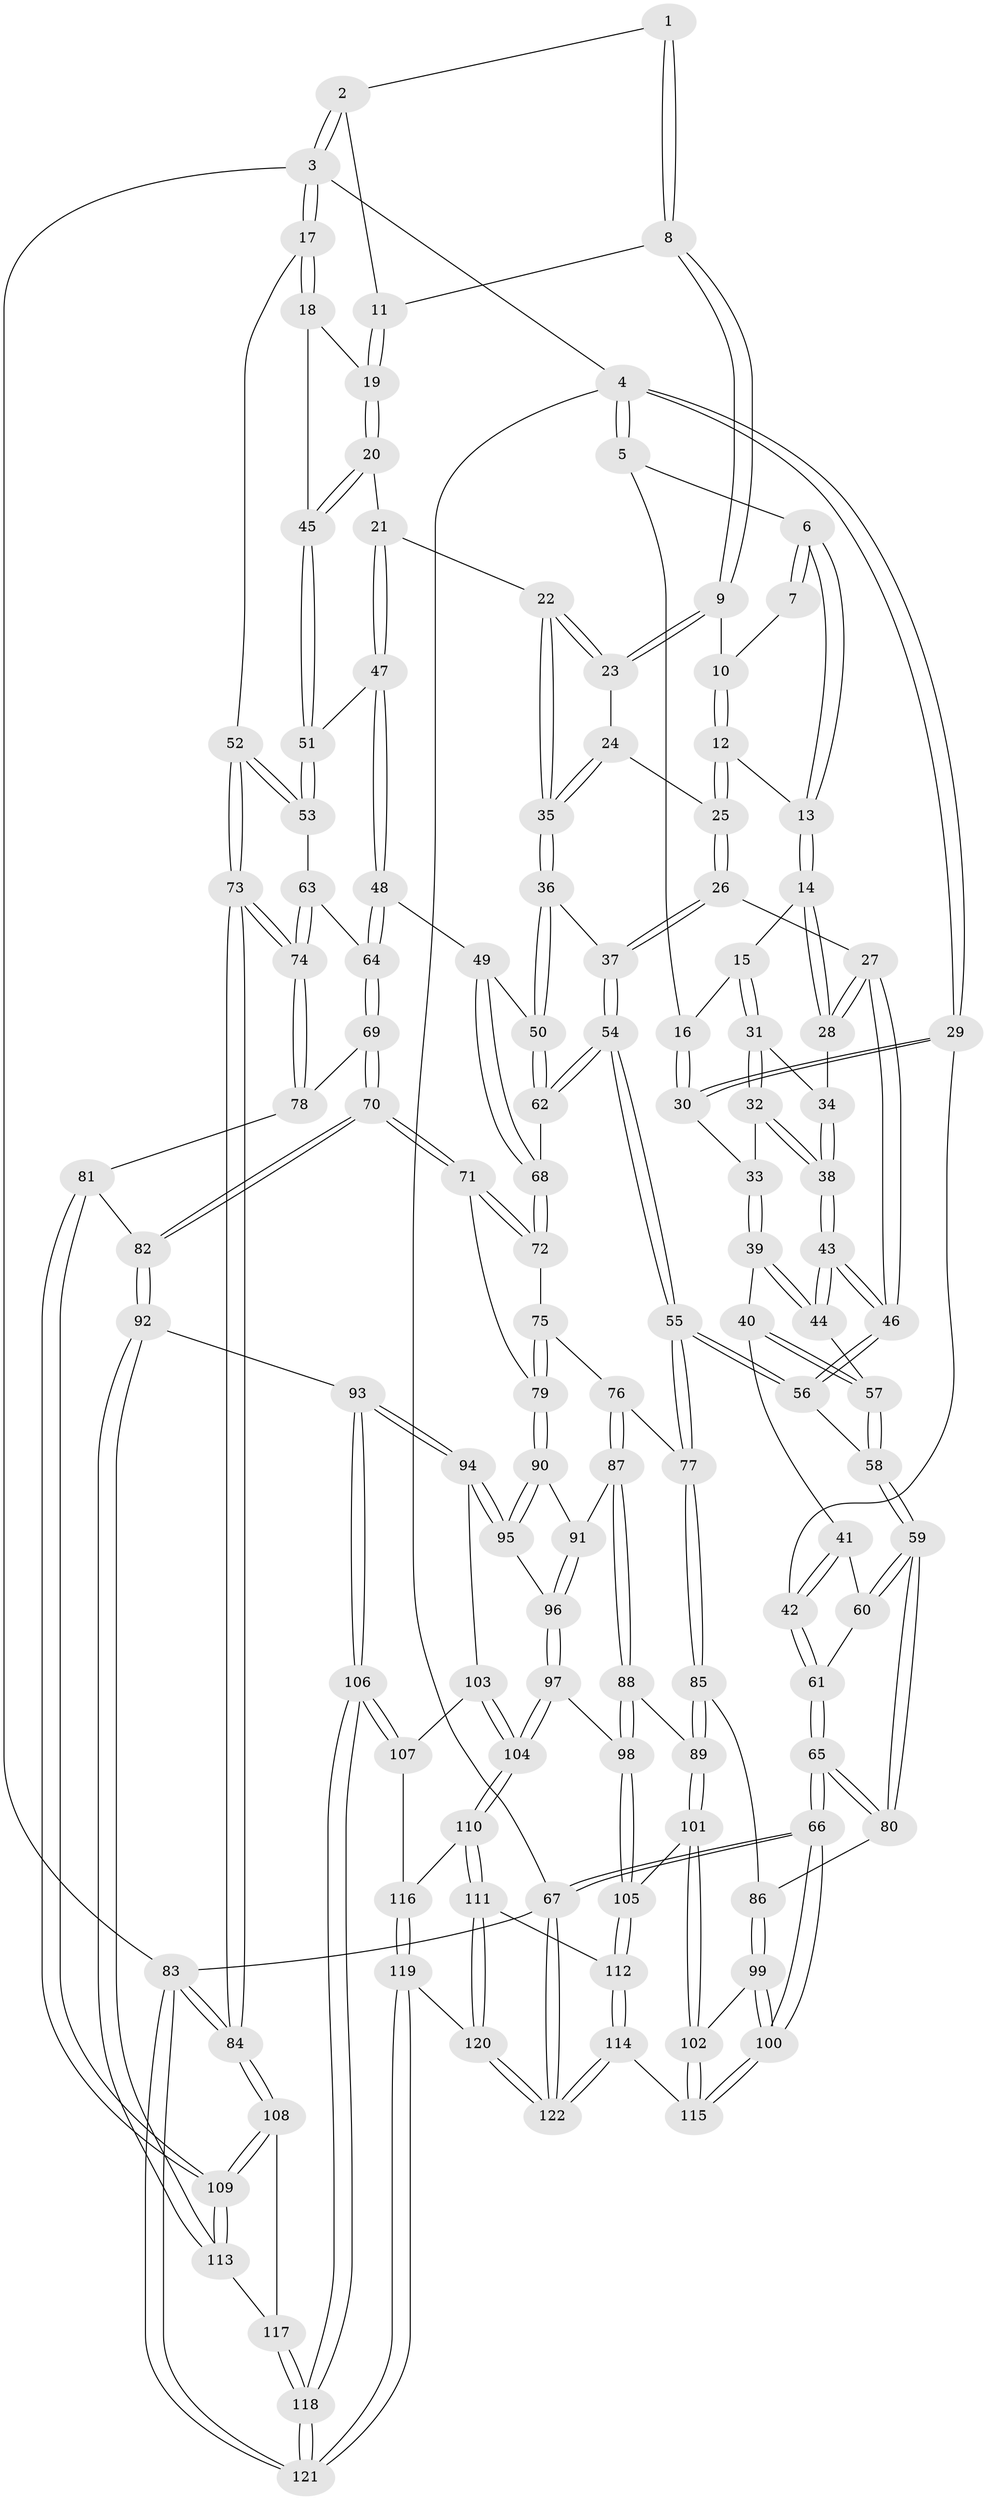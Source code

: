 // Generated by graph-tools (version 1.1) at 2025/38/03/09/25 02:38:43]
// undirected, 122 vertices, 302 edges
graph export_dot {
graph [start="1"]
  node [color=gray90,style=filled];
  1 [pos="+0.6312060244351807+0"];
  2 [pos="+0.820567978358493+0"];
  3 [pos="+1+0"];
  4 [pos="+0+0"];
  5 [pos="+0.27793825174958287+0"];
  6 [pos="+0.30874134469356473+0"];
  7 [pos="+0.5278759854113981+0"];
  8 [pos="+0.6431302952761636+0.10074444656180347"];
  9 [pos="+0.6130512133703052+0.12000822500134756"];
  10 [pos="+0.5560741209012517+0.020775139606912154"];
  11 [pos="+0.7616578683776626+0.05105549895058274"];
  12 [pos="+0.4470684150588161+0.13068873098739"];
  13 [pos="+0.38300955928986136+0.09495291289776449"];
  14 [pos="+0.3448402986936024+0.14369772280452425"];
  15 [pos="+0.3346156256519522+0.15337496096612482"];
  16 [pos="+0.17209389962740765+0.12773891170349422"];
  17 [pos="+1+0"];
  18 [pos="+1+0.16847070217631013"];
  19 [pos="+0.7851634513732514+0.10398572719711938"];
  20 [pos="+0.744341330305604+0.25245573598556464"];
  21 [pos="+0.7376654938759792+0.2557587113258737"];
  22 [pos="+0.7036829589850248+0.252974364302805"];
  23 [pos="+0.6071951292638536+0.13818132882135029"];
  24 [pos="+0.5549079163728425+0.16312810949207518"];
  25 [pos="+0.4907838113772397+0.17707217134012515"];
  26 [pos="+0.4668229768752641+0.2938107729883538"];
  27 [pos="+0.45092857628938854+0.2983250400504186"];
  28 [pos="+0.4328255166423347+0.28758808939902464"];
  29 [pos="+0+0.11505772308816904"];
  30 [pos="+0.15349069924305297+0.15050332272566624"];
  31 [pos="+0.3214162875061244+0.18933287350778474"];
  32 [pos="+0.24785310482956555+0.24541174022585371"];
  33 [pos="+0.1796281859680742+0.22152104176049306"];
  34 [pos="+0.35588701219934+0.25631319784373185"];
  35 [pos="+0.6059512303039544+0.31820401602273835"];
  36 [pos="+0.5710250569093661+0.35403354989625835"];
  37 [pos="+0.5504544115869116+0.35056169207659976"];
  38 [pos="+0.28129326113296993+0.31540133002592347"];
  39 [pos="+0.14490744238746575+0.2851843493026637"];
  40 [pos="+0.0957616227089475+0.3281481155921766"];
  41 [pos="+0.04889968939004411+0.32040186157620676"];
  42 [pos="+0+0.1717249148404342"];
  43 [pos="+0.28497489708080087+0.38065690912674616"];
  44 [pos="+0.2699330259724434+0.37460433672206617"];
  45 [pos="+0.8921682814647667+0.28109681300419487"];
  46 [pos="+0.3145639847893961+0.43614407981323605"];
  47 [pos="+0.7443642410704965+0.37094479984626993"];
  48 [pos="+0.6990719052874833+0.4800587786379535"];
  49 [pos="+0.66993933765572+0.47957663083542246"];
  50 [pos="+0.5904374759327333+0.3857910594704265"];
  51 [pos="+0.9042626864653092+0.3976561385785313"];
  52 [pos="+1+0.4620623709802663"];
  53 [pos="+0.9052078187368366+0.40020271460044965"];
  54 [pos="+0.39392066830169553+0.5528325450325682"];
  55 [pos="+0.380271990399813+0.5578057834750731"];
  56 [pos="+0.31049702069276885+0.5105086540079533"];
  57 [pos="+0.11212565431455734+0.35678072807466005"];
  58 [pos="+0.15651831186674464+0.5530532110713228"];
  59 [pos="+0.11525515492857602+0.5830874043613324"];
  60 [pos="+0.04106697081809036+0.4193333262007514"];
  61 [pos="+0+0.4314471504404016"];
  62 [pos="+0.483316956006729+0.5466595512867948"];
  63 [pos="+0.8526449066723699+0.4989455714599973"];
  64 [pos="+0.7947630442554265+0.5381087594978838"];
  65 [pos="+0+0.6860926213214539"];
  66 [pos="+0+1"];
  67 [pos="+0+1"];
  68 [pos="+0.5952405786991971+0.5555622557053356"];
  69 [pos="+0.7968093839880159+0.5760803473427609"];
  70 [pos="+0.73323767398591+0.6937879728412633"];
  71 [pos="+0.6220200601502321+0.658475108756574"];
  72 [pos="+0.6087395191243047+0.6167827729030712"];
  73 [pos="+1+0.6582405209808432"];
  74 [pos="+1+0.6463134827574518"];
  75 [pos="+0.5035002136844074+0.6468919734541773"];
  76 [pos="+0.39734565972636665+0.6147810999830041"];
  77 [pos="+0.3867807890497686+0.5908501573843229"];
  78 [pos="+0.8796266235640012+0.6370091484014785"];
  79 [pos="+0.5890335126541155+0.6901109760460011"];
  80 [pos="+0.06874120525190142+0.6274963061929356"];
  81 [pos="+0.874265680105489+0.7779487156372157"];
  82 [pos="+0.753143475937877+0.7729011915503691"];
  83 [pos="+1+1"];
  84 [pos="+1+0.9429759873753911"];
  85 [pos="+0.25394518655753323+0.7468742674120709"];
  86 [pos="+0.16345618171290244+0.7306195440388236"];
  87 [pos="+0.4072241447802356+0.6566507611213779"];
  88 [pos="+0.3537933285297291+0.7661305663869763"];
  89 [pos="+0.2984666850552408+0.7886595613020038"];
  90 [pos="+0.5586574342578025+0.7465215606724883"];
  91 [pos="+0.43095880721034024+0.6855265651725682"];
  92 [pos="+0.728414174264301+0.8123323939596164"];
  93 [pos="+0.6621598622768277+0.8234344517350767"];
  94 [pos="+0.5707532826632049+0.7820538148701216"];
  95 [pos="+0.5611259472546484+0.7642812484813027"];
  96 [pos="+0.4515874836500787+0.79940642114242"];
  97 [pos="+0.4423127976463952+0.8223838601120176"];
  98 [pos="+0.4015858780109589+0.8244208375634986"];
  99 [pos="+0.1779232940673509+0.8430207106561443"];
  100 [pos="+0.04351959082114335+0.9538051057197876"];
  101 [pos="+0.29457648368905814+0.8239881024208139"];
  102 [pos="+0.2389576195750257+0.876076881463771"];
  103 [pos="+0.5575667523719274+0.8052408212551521"];
  104 [pos="+0.476669772675635+0.8716769453327871"];
  105 [pos="+0.3594149123557567+0.8728503774395848"];
  106 [pos="+0.6103898042714709+0.9021870973833597"];
  107 [pos="+0.5620024735735831+0.8918779790225797"];
  108 [pos="+1+0.9156696221696671"];
  109 [pos="+1+0.888079034846393"];
  110 [pos="+0.47684296352061606+0.8732767119052446"];
  111 [pos="+0.4330088359245328+0.9226487633647931"];
  112 [pos="+0.3602671969350227+0.8876197243771482"];
  113 [pos="+0.7454576341842818+0.875778369803844"];
  114 [pos="+0.2879873935181131+0.981773027413781"];
  115 [pos="+0.2590176533229738+0.948725286630635"];
  116 [pos="+0.5224809701580199+0.9060157942655718"];
  117 [pos="+0.7519687076435106+0.9318470156420321"];
  118 [pos="+0.6685604420106513+1"];
  119 [pos="+0.5466067788913085+1"];
  120 [pos="+0.43283918056286397+1"];
  121 [pos="+0.6654164739258492+1"];
  122 [pos="+0.3499491209060168+1"];
  1 -- 2;
  1 -- 8;
  1 -- 8;
  2 -- 3;
  2 -- 3;
  2 -- 11;
  3 -- 4;
  3 -- 17;
  3 -- 17;
  3 -- 83;
  4 -- 5;
  4 -- 5;
  4 -- 29;
  4 -- 29;
  4 -- 67;
  5 -- 6;
  5 -- 16;
  6 -- 7;
  6 -- 7;
  6 -- 13;
  6 -- 13;
  7 -- 10;
  8 -- 9;
  8 -- 9;
  8 -- 11;
  9 -- 10;
  9 -- 23;
  9 -- 23;
  10 -- 12;
  10 -- 12;
  11 -- 19;
  11 -- 19;
  12 -- 13;
  12 -- 25;
  12 -- 25;
  13 -- 14;
  13 -- 14;
  14 -- 15;
  14 -- 28;
  14 -- 28;
  15 -- 16;
  15 -- 31;
  15 -- 31;
  16 -- 30;
  16 -- 30;
  17 -- 18;
  17 -- 18;
  17 -- 52;
  18 -- 19;
  18 -- 45;
  19 -- 20;
  19 -- 20;
  20 -- 21;
  20 -- 45;
  20 -- 45;
  21 -- 22;
  21 -- 47;
  21 -- 47;
  22 -- 23;
  22 -- 23;
  22 -- 35;
  22 -- 35;
  23 -- 24;
  24 -- 25;
  24 -- 35;
  24 -- 35;
  25 -- 26;
  25 -- 26;
  26 -- 27;
  26 -- 37;
  26 -- 37;
  27 -- 28;
  27 -- 28;
  27 -- 46;
  27 -- 46;
  28 -- 34;
  29 -- 30;
  29 -- 30;
  29 -- 42;
  30 -- 33;
  31 -- 32;
  31 -- 32;
  31 -- 34;
  32 -- 33;
  32 -- 38;
  32 -- 38;
  33 -- 39;
  33 -- 39;
  34 -- 38;
  34 -- 38;
  35 -- 36;
  35 -- 36;
  36 -- 37;
  36 -- 50;
  36 -- 50;
  37 -- 54;
  37 -- 54;
  38 -- 43;
  38 -- 43;
  39 -- 40;
  39 -- 44;
  39 -- 44;
  40 -- 41;
  40 -- 57;
  40 -- 57;
  41 -- 42;
  41 -- 42;
  41 -- 60;
  42 -- 61;
  42 -- 61;
  43 -- 44;
  43 -- 44;
  43 -- 46;
  43 -- 46;
  44 -- 57;
  45 -- 51;
  45 -- 51;
  46 -- 56;
  46 -- 56;
  47 -- 48;
  47 -- 48;
  47 -- 51;
  48 -- 49;
  48 -- 64;
  48 -- 64;
  49 -- 50;
  49 -- 68;
  49 -- 68;
  50 -- 62;
  50 -- 62;
  51 -- 53;
  51 -- 53;
  52 -- 53;
  52 -- 53;
  52 -- 73;
  52 -- 73;
  53 -- 63;
  54 -- 55;
  54 -- 55;
  54 -- 62;
  54 -- 62;
  55 -- 56;
  55 -- 56;
  55 -- 77;
  55 -- 77;
  56 -- 58;
  57 -- 58;
  57 -- 58;
  58 -- 59;
  58 -- 59;
  59 -- 60;
  59 -- 60;
  59 -- 80;
  59 -- 80;
  60 -- 61;
  61 -- 65;
  61 -- 65;
  62 -- 68;
  63 -- 64;
  63 -- 74;
  63 -- 74;
  64 -- 69;
  64 -- 69;
  65 -- 66;
  65 -- 66;
  65 -- 80;
  65 -- 80;
  66 -- 67;
  66 -- 67;
  66 -- 100;
  66 -- 100;
  67 -- 122;
  67 -- 122;
  67 -- 83;
  68 -- 72;
  68 -- 72;
  69 -- 70;
  69 -- 70;
  69 -- 78;
  70 -- 71;
  70 -- 71;
  70 -- 82;
  70 -- 82;
  71 -- 72;
  71 -- 72;
  71 -- 79;
  72 -- 75;
  73 -- 74;
  73 -- 74;
  73 -- 84;
  73 -- 84;
  74 -- 78;
  74 -- 78;
  75 -- 76;
  75 -- 79;
  75 -- 79;
  76 -- 77;
  76 -- 87;
  76 -- 87;
  77 -- 85;
  77 -- 85;
  78 -- 81;
  79 -- 90;
  79 -- 90;
  80 -- 86;
  81 -- 82;
  81 -- 109;
  81 -- 109;
  82 -- 92;
  82 -- 92;
  83 -- 84;
  83 -- 84;
  83 -- 121;
  83 -- 121;
  84 -- 108;
  84 -- 108;
  85 -- 86;
  85 -- 89;
  85 -- 89;
  86 -- 99;
  86 -- 99;
  87 -- 88;
  87 -- 88;
  87 -- 91;
  88 -- 89;
  88 -- 98;
  88 -- 98;
  89 -- 101;
  89 -- 101;
  90 -- 91;
  90 -- 95;
  90 -- 95;
  91 -- 96;
  91 -- 96;
  92 -- 93;
  92 -- 113;
  92 -- 113;
  93 -- 94;
  93 -- 94;
  93 -- 106;
  93 -- 106;
  94 -- 95;
  94 -- 95;
  94 -- 103;
  95 -- 96;
  96 -- 97;
  96 -- 97;
  97 -- 98;
  97 -- 104;
  97 -- 104;
  98 -- 105;
  98 -- 105;
  99 -- 100;
  99 -- 100;
  99 -- 102;
  100 -- 115;
  100 -- 115;
  101 -- 102;
  101 -- 102;
  101 -- 105;
  102 -- 115;
  102 -- 115;
  103 -- 104;
  103 -- 104;
  103 -- 107;
  104 -- 110;
  104 -- 110;
  105 -- 112;
  105 -- 112;
  106 -- 107;
  106 -- 107;
  106 -- 118;
  106 -- 118;
  107 -- 116;
  108 -- 109;
  108 -- 109;
  108 -- 117;
  109 -- 113;
  109 -- 113;
  110 -- 111;
  110 -- 111;
  110 -- 116;
  111 -- 112;
  111 -- 120;
  111 -- 120;
  112 -- 114;
  112 -- 114;
  113 -- 117;
  114 -- 115;
  114 -- 122;
  114 -- 122;
  116 -- 119;
  116 -- 119;
  117 -- 118;
  117 -- 118;
  118 -- 121;
  118 -- 121;
  119 -- 120;
  119 -- 121;
  119 -- 121;
  120 -- 122;
  120 -- 122;
}
